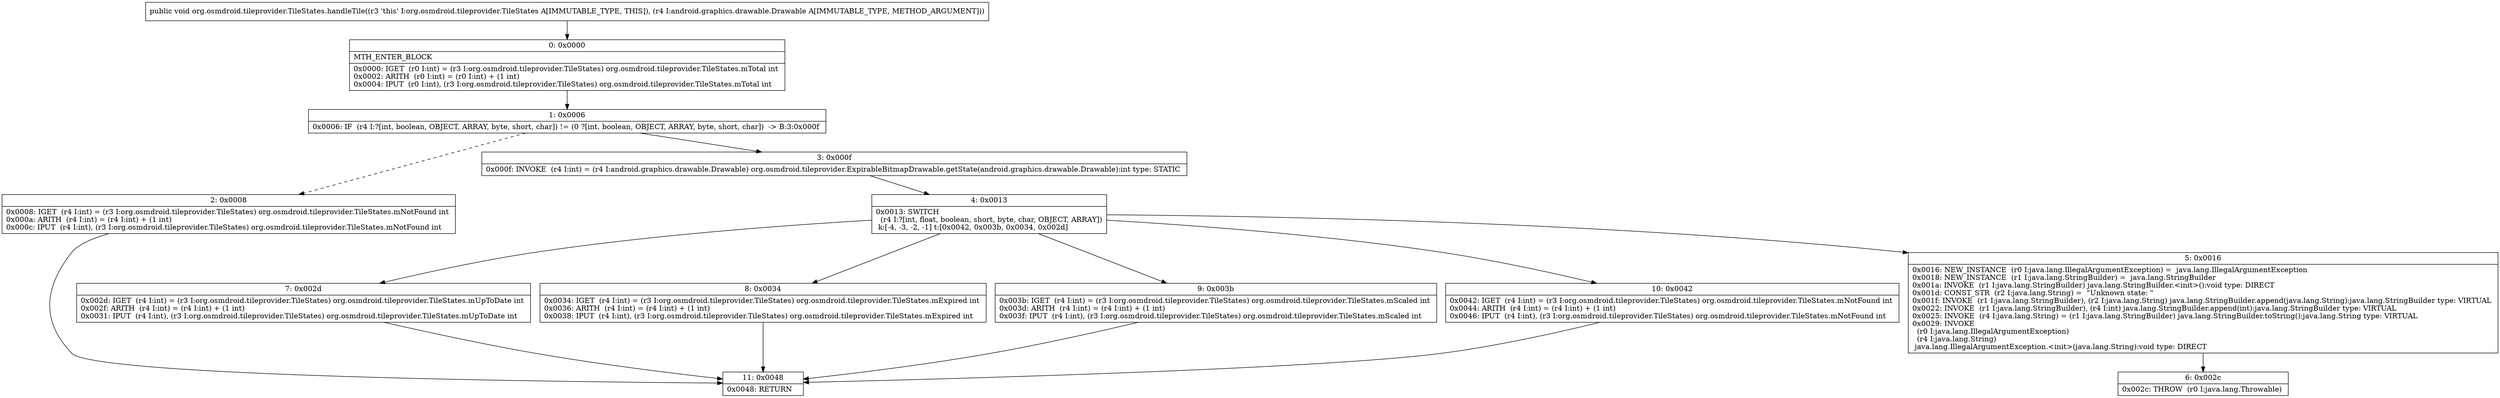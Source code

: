 digraph "CFG fororg.osmdroid.tileprovider.TileStates.handleTile(Landroid\/graphics\/drawable\/Drawable;)V" {
Node_0 [shape=record,label="{0\:\ 0x0000|MTH_ENTER_BLOCK\l|0x0000: IGET  (r0 I:int) = (r3 I:org.osmdroid.tileprovider.TileStates) org.osmdroid.tileprovider.TileStates.mTotal int \l0x0002: ARITH  (r0 I:int) = (r0 I:int) + (1 int) \l0x0004: IPUT  (r0 I:int), (r3 I:org.osmdroid.tileprovider.TileStates) org.osmdroid.tileprovider.TileStates.mTotal int \l}"];
Node_1 [shape=record,label="{1\:\ 0x0006|0x0006: IF  (r4 I:?[int, boolean, OBJECT, ARRAY, byte, short, char]) != (0 ?[int, boolean, OBJECT, ARRAY, byte, short, char])  \-\> B:3:0x000f \l}"];
Node_2 [shape=record,label="{2\:\ 0x0008|0x0008: IGET  (r4 I:int) = (r3 I:org.osmdroid.tileprovider.TileStates) org.osmdroid.tileprovider.TileStates.mNotFound int \l0x000a: ARITH  (r4 I:int) = (r4 I:int) + (1 int) \l0x000c: IPUT  (r4 I:int), (r3 I:org.osmdroid.tileprovider.TileStates) org.osmdroid.tileprovider.TileStates.mNotFound int \l}"];
Node_3 [shape=record,label="{3\:\ 0x000f|0x000f: INVOKE  (r4 I:int) = (r4 I:android.graphics.drawable.Drawable) org.osmdroid.tileprovider.ExpirableBitmapDrawable.getState(android.graphics.drawable.Drawable):int type: STATIC \l}"];
Node_4 [shape=record,label="{4\:\ 0x0013|0x0013: SWITCH  \l  (r4 I:?[int, float, boolean, short, byte, char, OBJECT, ARRAY])\l k:[\-4, \-3, \-2, \-1] t:[0x0042, 0x003b, 0x0034, 0x002d] \l}"];
Node_5 [shape=record,label="{5\:\ 0x0016|0x0016: NEW_INSTANCE  (r0 I:java.lang.IllegalArgumentException) =  java.lang.IllegalArgumentException \l0x0018: NEW_INSTANCE  (r1 I:java.lang.StringBuilder) =  java.lang.StringBuilder \l0x001a: INVOKE  (r1 I:java.lang.StringBuilder) java.lang.StringBuilder.\<init\>():void type: DIRECT \l0x001d: CONST_STR  (r2 I:java.lang.String) =  \"Unknown state: \" \l0x001f: INVOKE  (r1 I:java.lang.StringBuilder), (r2 I:java.lang.String) java.lang.StringBuilder.append(java.lang.String):java.lang.StringBuilder type: VIRTUAL \l0x0022: INVOKE  (r1 I:java.lang.StringBuilder), (r4 I:int) java.lang.StringBuilder.append(int):java.lang.StringBuilder type: VIRTUAL \l0x0025: INVOKE  (r4 I:java.lang.String) = (r1 I:java.lang.StringBuilder) java.lang.StringBuilder.toString():java.lang.String type: VIRTUAL \l0x0029: INVOKE  \l  (r0 I:java.lang.IllegalArgumentException)\l  (r4 I:java.lang.String)\l java.lang.IllegalArgumentException.\<init\>(java.lang.String):void type: DIRECT \l}"];
Node_6 [shape=record,label="{6\:\ 0x002c|0x002c: THROW  (r0 I:java.lang.Throwable) \l}"];
Node_7 [shape=record,label="{7\:\ 0x002d|0x002d: IGET  (r4 I:int) = (r3 I:org.osmdroid.tileprovider.TileStates) org.osmdroid.tileprovider.TileStates.mUpToDate int \l0x002f: ARITH  (r4 I:int) = (r4 I:int) + (1 int) \l0x0031: IPUT  (r4 I:int), (r3 I:org.osmdroid.tileprovider.TileStates) org.osmdroid.tileprovider.TileStates.mUpToDate int \l}"];
Node_8 [shape=record,label="{8\:\ 0x0034|0x0034: IGET  (r4 I:int) = (r3 I:org.osmdroid.tileprovider.TileStates) org.osmdroid.tileprovider.TileStates.mExpired int \l0x0036: ARITH  (r4 I:int) = (r4 I:int) + (1 int) \l0x0038: IPUT  (r4 I:int), (r3 I:org.osmdroid.tileprovider.TileStates) org.osmdroid.tileprovider.TileStates.mExpired int \l}"];
Node_9 [shape=record,label="{9\:\ 0x003b|0x003b: IGET  (r4 I:int) = (r3 I:org.osmdroid.tileprovider.TileStates) org.osmdroid.tileprovider.TileStates.mScaled int \l0x003d: ARITH  (r4 I:int) = (r4 I:int) + (1 int) \l0x003f: IPUT  (r4 I:int), (r3 I:org.osmdroid.tileprovider.TileStates) org.osmdroid.tileprovider.TileStates.mScaled int \l}"];
Node_10 [shape=record,label="{10\:\ 0x0042|0x0042: IGET  (r4 I:int) = (r3 I:org.osmdroid.tileprovider.TileStates) org.osmdroid.tileprovider.TileStates.mNotFound int \l0x0044: ARITH  (r4 I:int) = (r4 I:int) + (1 int) \l0x0046: IPUT  (r4 I:int), (r3 I:org.osmdroid.tileprovider.TileStates) org.osmdroid.tileprovider.TileStates.mNotFound int \l}"];
Node_11 [shape=record,label="{11\:\ 0x0048|0x0048: RETURN   \l}"];
MethodNode[shape=record,label="{public void org.osmdroid.tileprovider.TileStates.handleTile((r3 'this' I:org.osmdroid.tileprovider.TileStates A[IMMUTABLE_TYPE, THIS]), (r4 I:android.graphics.drawable.Drawable A[IMMUTABLE_TYPE, METHOD_ARGUMENT])) }"];
MethodNode -> Node_0;
Node_0 -> Node_1;
Node_1 -> Node_2[style=dashed];
Node_1 -> Node_3;
Node_2 -> Node_11;
Node_3 -> Node_4;
Node_4 -> Node_5;
Node_4 -> Node_7;
Node_4 -> Node_8;
Node_4 -> Node_9;
Node_4 -> Node_10;
Node_5 -> Node_6;
Node_7 -> Node_11;
Node_8 -> Node_11;
Node_9 -> Node_11;
Node_10 -> Node_11;
}

